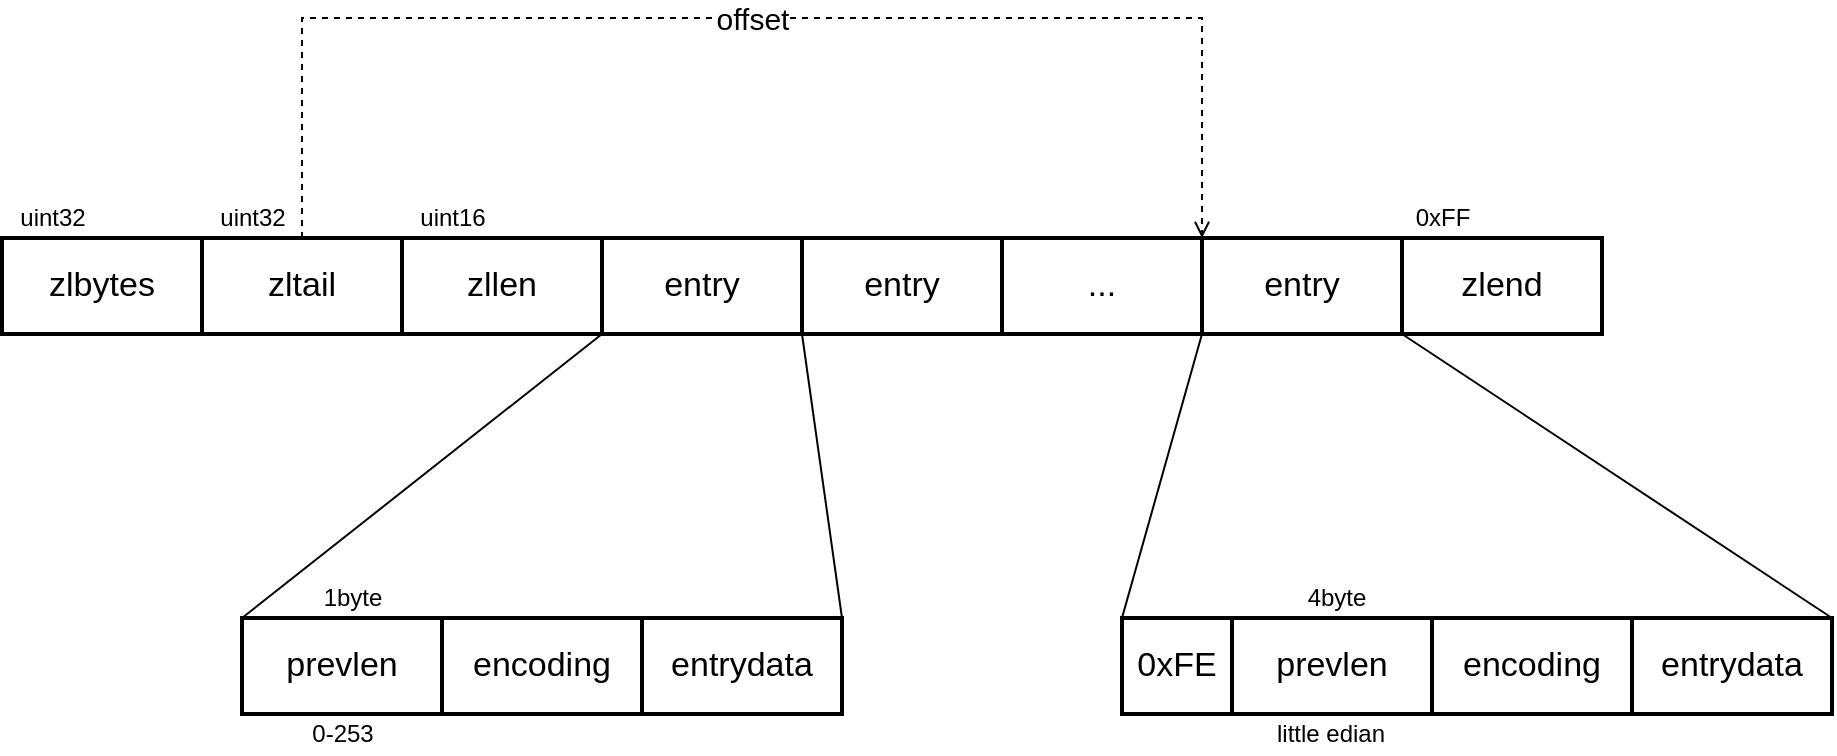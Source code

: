 <mxfile version="14.5.8" type="device"><diagram id="wiXKhziZS4oijwdFSw_t" name="Page-1"><mxGraphModel dx="2066" dy="1154" grid="1" gridSize="10" guides="1" tooltips="1" connect="1" arrows="1" fold="1" page="1" pageScale="1" pageWidth="827" pageHeight="1169" math="0" shadow="0"><root><mxCell id="0"/><mxCell id="1" parent="0"/><mxCell id="tgRVGlsX7lrMQ2EuACf5-1" value="zlbytes" style="rounded=0;whiteSpace=wrap;html=1;strokeWidth=2;fontSize=17;" parent="1" vertex="1"><mxGeometry x="140" y="330" width="100" height="48" as="geometry"/></mxCell><mxCell id="tgRVGlsX7lrMQ2EuACf5-15" value="offset" style="edgeStyle=orthogonalEdgeStyle;rounded=0;orthogonalLoop=1;jettySize=auto;html=1;exitX=0.5;exitY=0;exitDx=0;exitDy=0;entryX=1;entryY=0;entryDx=0;entryDy=0;dashed=1;endArrow=open;endFill=0;fontSize=15;" parent="1" source="tgRVGlsX7lrMQ2EuACf5-2" target="tgRVGlsX7lrMQ2EuACf5-8" edge="1"><mxGeometry relative="1" as="geometry"><Array as="points"><mxPoint x="290" y="220"/><mxPoint x="740" y="220"/></Array></mxGeometry></mxCell><mxCell id="tgRVGlsX7lrMQ2EuACf5-2" value="zltail" style="rounded=0;whiteSpace=wrap;html=1;strokeWidth=2;fontSize=17;" parent="1" vertex="1"><mxGeometry x="240" y="330" width="100" height="48" as="geometry"/></mxCell><mxCell id="tgRVGlsX7lrMQ2EuACf5-3" value="zllen" style="rounded=0;whiteSpace=wrap;html=1;strokeWidth=2;fontSize=17;" parent="1" vertex="1"><mxGeometry x="340" y="330" width="100" height="48" as="geometry"/></mxCell><mxCell id="tgRVGlsX7lrMQ2EuACf5-4" value="zlend" style="rounded=0;whiteSpace=wrap;html=1;strokeWidth=2;fontSize=17;" parent="1" vertex="1"><mxGeometry x="840" y="330" width="100" height="48" as="geometry"/></mxCell><mxCell id="tgRVGlsX7lrMQ2EuACf5-5" value="entry" style="rounded=0;whiteSpace=wrap;html=1;strokeWidth=2;fontSize=17;" parent="1" vertex="1"><mxGeometry x="440" y="330" width="100" height="48" as="geometry"/></mxCell><mxCell id="tgRVGlsX7lrMQ2EuACf5-6" value="entry" style="rounded=0;whiteSpace=wrap;html=1;strokeWidth=2;fontSize=17;" parent="1" vertex="1"><mxGeometry x="540" y="330" width="100" height="48" as="geometry"/></mxCell><mxCell id="M_qNntLKR-iYMBZwoGes-12" style="edgeStyle=none;rounded=0;orthogonalLoop=1;jettySize=auto;html=1;exitX=1;exitY=1;exitDx=0;exitDy=0;entryX=1;entryY=0;entryDx=0;entryDy=0;endArrow=none;endFill=0;" edge="1" parent="1" source="tgRVGlsX7lrMQ2EuACf5-7" target="M_qNntLKR-iYMBZwoGes-4"><mxGeometry relative="1" as="geometry"/></mxCell><mxCell id="tgRVGlsX7lrMQ2EuACf5-7" value="entry" style="rounded=0;whiteSpace=wrap;html=1;strokeWidth=2;fontSize=17;" parent="1" vertex="1"><mxGeometry x="740" y="330" width="100" height="48" as="geometry"/></mxCell><mxCell id="M_qNntLKR-iYMBZwoGes-11" style="edgeStyle=none;rounded=0;orthogonalLoop=1;jettySize=auto;html=1;exitX=0;exitY=1;exitDx=0;exitDy=0;entryX=0;entryY=0;entryDx=0;entryDy=0;endArrow=none;endFill=0;" edge="1" parent="1" source="tgRVGlsX7lrMQ2EuACf5-7" target="M_qNntLKR-iYMBZwoGes-6"><mxGeometry relative="1" as="geometry"/></mxCell><mxCell id="tgRVGlsX7lrMQ2EuACf5-8" value="..." style="rounded=0;whiteSpace=wrap;html=1;strokeWidth=2;fontSize=17;" parent="1" vertex="1"><mxGeometry x="640" y="330" width="100" height="48" as="geometry"/></mxCell><mxCell id="tgRVGlsX7lrMQ2EuACf5-10" value="" style="endArrow=none;html=1;entryX=0;entryY=1;entryDx=0;entryDy=0;exitX=0;exitY=0;exitDx=0;exitDy=0;" parent="1" source="tgRVGlsX7lrMQ2EuACf5-12" target="tgRVGlsX7lrMQ2EuACf5-5" edge="1"><mxGeometry width="50" height="50" relative="1" as="geometry"><mxPoint x="290.0" y="510" as="sourcePoint"/><mxPoint x="540" y="560" as="targetPoint"/></mxGeometry></mxCell><mxCell id="tgRVGlsX7lrMQ2EuACf5-11" value="" style="endArrow=none;html=1;entryX=0;entryY=1;entryDx=0;entryDy=0;exitX=1;exitY=0;exitDx=0;exitDy=0;" parent="1" source="tgRVGlsX7lrMQ2EuACf5-14" target="tgRVGlsX7lrMQ2EuACf5-6" edge="1"><mxGeometry width="50" height="50" relative="1" as="geometry"><mxPoint x="590" y="510" as="sourcePoint"/><mxPoint x="540" y="560" as="targetPoint"/></mxGeometry></mxCell><mxCell id="M_qNntLKR-iYMBZwoGes-13" style="edgeStyle=none;rounded=0;orthogonalLoop=1;jettySize=auto;html=1;endArrow=none;endFill=0;" edge="1" parent="1" source="tgRVGlsX7lrMQ2EuACf5-12" target="M_qNntLKR-iYMBZwoGes-8"><mxGeometry relative="1" as="geometry"/></mxCell><mxCell id="tgRVGlsX7lrMQ2EuACf5-12" value="prevlen" style="rounded=0;whiteSpace=wrap;html=1;strokeWidth=2;fontSize=17;" parent="1" vertex="1"><mxGeometry x="260" y="520" width="100" height="48" as="geometry"/></mxCell><mxCell id="tgRVGlsX7lrMQ2EuACf5-13" value="encoding" style="rounded=0;whiteSpace=wrap;html=1;strokeWidth=2;fontSize=17;" parent="1" vertex="1"><mxGeometry x="360" y="520" width="100" height="48" as="geometry"/></mxCell><mxCell id="tgRVGlsX7lrMQ2EuACf5-14" value="entrydata" style="rounded=0;whiteSpace=wrap;html=1;strokeWidth=2;fontSize=17;" parent="1" vertex="1"><mxGeometry x="460" y="520" width="100" height="48" as="geometry"/></mxCell><mxCell id="tgRVGlsX7lrMQ2EuACf5-16" value="uint32" style="text;html=1;align=center;verticalAlign=middle;resizable=0;points=[];autosize=1;strokeColor=none;fontSize=12;" parent="1" vertex="1"><mxGeometry x="140" y="310" width="50" height="20" as="geometry"/></mxCell><mxCell id="tgRVGlsX7lrMQ2EuACf5-17" value="uint32" style="text;html=1;align=center;verticalAlign=middle;resizable=0;points=[];autosize=1;strokeColor=none;fontSize=12;" parent="1" vertex="1"><mxGeometry x="240" y="310" width="50" height="20" as="geometry"/></mxCell><mxCell id="tgRVGlsX7lrMQ2EuACf5-18" value="uint16" style="text;html=1;align=center;verticalAlign=middle;resizable=0;points=[];autosize=1;strokeColor=none;fontSize=12;" parent="1" vertex="1"><mxGeometry x="340" y="310" width="50" height="20" as="geometry"/></mxCell><mxCell id="tgRVGlsX7lrMQ2EuACf5-20" value="0xFF" style="text;html=1;align=center;verticalAlign=middle;resizable=0;points=[];autosize=1;strokeColor=none;fontSize=12;" parent="1" vertex="1"><mxGeometry x="840" y="310" width="40" height="20" as="geometry"/></mxCell><mxCell id="M_qNntLKR-iYMBZwoGes-1" value="0-253" style="text;html=1;align=center;verticalAlign=middle;resizable=0;points=[];autosize=1;strokeColor=none;" vertex="1" parent="1"><mxGeometry x="285" y="568" width="50" height="20" as="geometry"/></mxCell><mxCell id="M_qNntLKR-iYMBZwoGes-2" value="prevlen" style="rounded=0;whiteSpace=wrap;html=1;strokeWidth=2;fontSize=17;" vertex="1" parent="1"><mxGeometry x="755" y="520" width="100" height="48" as="geometry"/></mxCell><mxCell id="M_qNntLKR-iYMBZwoGes-3" value="encoding" style="rounded=0;whiteSpace=wrap;html=1;strokeWidth=2;fontSize=17;" vertex="1" parent="1"><mxGeometry x="855" y="520" width="100" height="48" as="geometry"/></mxCell><mxCell id="M_qNntLKR-iYMBZwoGes-4" value="entrydata" style="rounded=0;whiteSpace=wrap;html=1;strokeWidth=2;fontSize=17;" vertex="1" parent="1"><mxGeometry x="955" y="520" width="100" height="48" as="geometry"/></mxCell><mxCell id="M_qNntLKR-iYMBZwoGes-5" value="little edian" style="text;html=1;align=center;verticalAlign=middle;resizable=0;points=[];autosize=1;strokeColor=none;" vertex="1" parent="1"><mxGeometry x="769" y="568" width="70" height="20" as="geometry"/></mxCell><mxCell id="M_qNntLKR-iYMBZwoGes-6" value="0xFE" style="rounded=0;whiteSpace=wrap;html=1;strokeWidth=2;fontSize=17;" vertex="1" parent="1"><mxGeometry x="700" y="520" width="55" height="48" as="geometry"/></mxCell><mxCell id="M_qNntLKR-iYMBZwoGes-7" value="4byte" style="text;html=1;align=center;verticalAlign=middle;resizable=0;points=[];autosize=1;strokeColor=none;" vertex="1" parent="1"><mxGeometry x="787" y="500" width="40" height="20" as="geometry"/></mxCell><mxCell id="M_qNntLKR-iYMBZwoGes-8" value="1byte" style="text;html=1;align=center;verticalAlign=middle;resizable=0;points=[];autosize=1;strokeColor=none;" vertex="1" parent="1"><mxGeometry x="295" y="500" width="40" height="20" as="geometry"/></mxCell></root></mxGraphModel></diagram></mxfile>